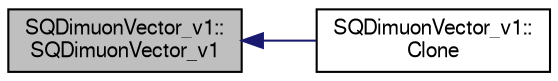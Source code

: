 digraph "SQDimuonVector_v1::SQDimuonVector_v1"
{
  bgcolor="transparent";
  edge [fontname="FreeSans",fontsize="10",labelfontname="FreeSans",labelfontsize="10"];
  node [fontname="FreeSans",fontsize="10",shape=record];
  rankdir="LR";
  Node1 [label="SQDimuonVector_v1::\lSQDimuonVector_v1",height=0.2,width=0.4,color="black", fillcolor="grey75", style="filled" fontcolor="black"];
  Node1 -> Node2 [dir="back",color="midnightblue",fontsize="10",style="solid",fontname="FreeSans"];
  Node2 [label="SQDimuonVector_v1::\lClone",height=0.2,width=0.4,color="black",URL="$d3/dc1/classSQDimuonVector__v1.html#ab4db0d111edf3820f5c854824a508061"];
}
